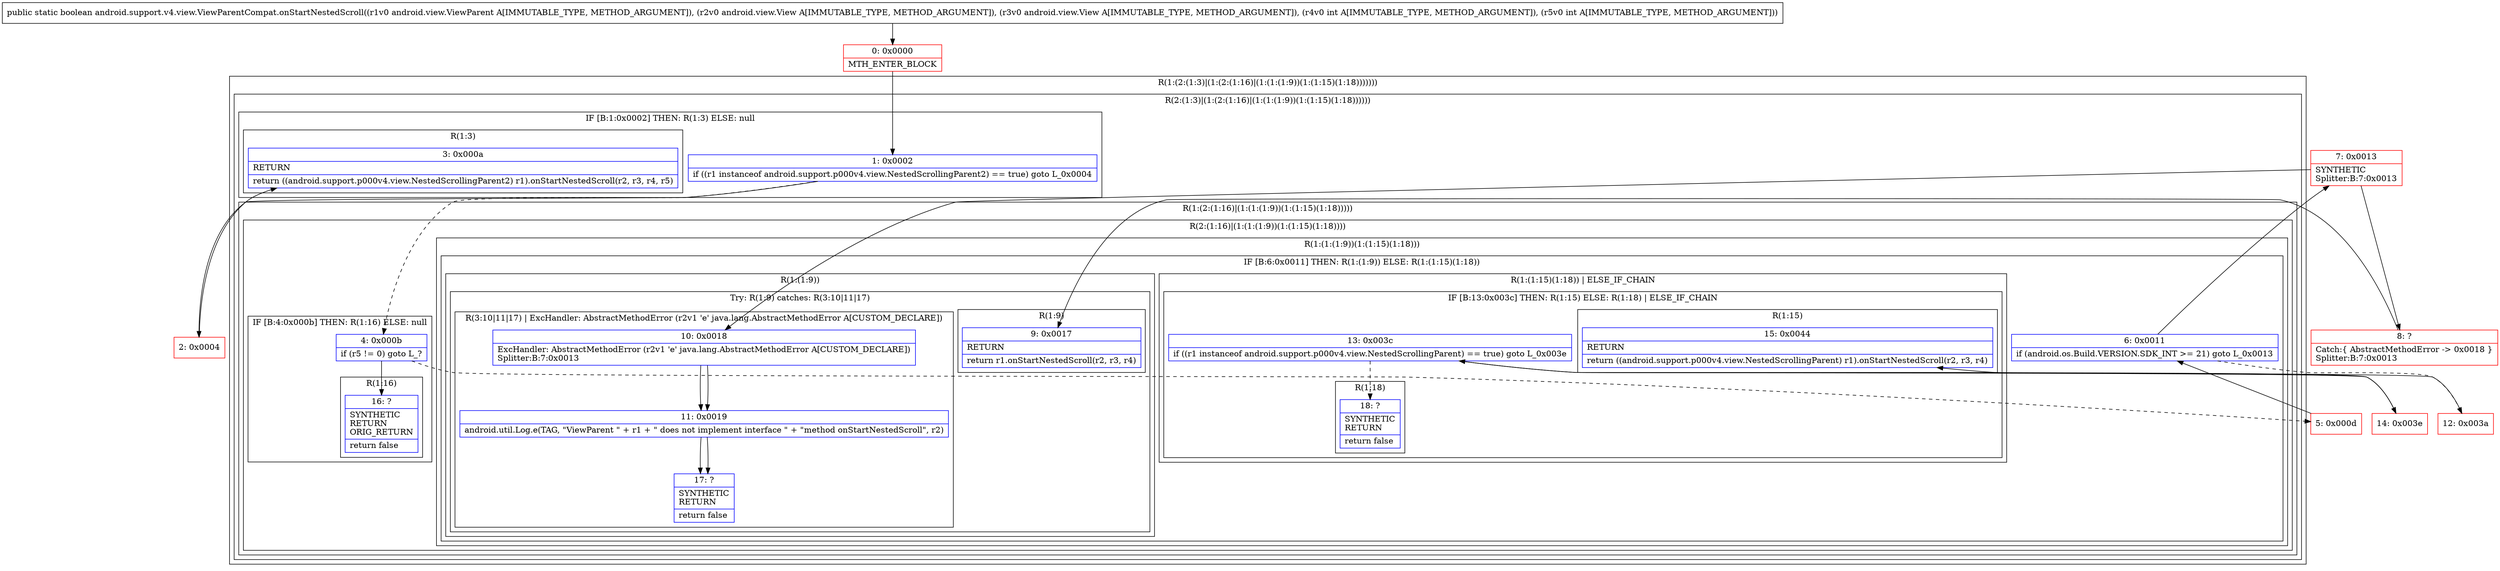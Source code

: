 digraph "CFG forandroid.support.v4.view.ViewParentCompat.onStartNestedScroll(Landroid\/view\/ViewParent;Landroid\/view\/View;Landroid\/view\/View;II)Z" {
subgraph cluster_Region_499523336 {
label = "R(1:(2:(1:3)|(1:(2:(1:16)|(1:(1:(1:9))(1:(1:15)(1:18)))))))";
node [shape=record,color=blue];
subgraph cluster_Region_339602071 {
label = "R(2:(1:3)|(1:(2:(1:16)|(1:(1:(1:9))(1:(1:15)(1:18))))))";
node [shape=record,color=blue];
subgraph cluster_IfRegion_1344670457 {
label = "IF [B:1:0x0002] THEN: R(1:3) ELSE: null";
node [shape=record,color=blue];
Node_1 [shape=record,label="{1\:\ 0x0002|if ((r1 instanceof android.support.p000v4.view.NestedScrollingParent2) == true) goto L_0x0004\l}"];
subgraph cluster_Region_656367556 {
label = "R(1:3)";
node [shape=record,color=blue];
Node_3 [shape=record,label="{3\:\ 0x000a|RETURN\l|return ((android.support.p000v4.view.NestedScrollingParent2) r1).onStartNestedScroll(r2, r3, r4, r5)\l}"];
}
}
subgraph cluster_Region_168573552 {
label = "R(1:(2:(1:16)|(1:(1:(1:9))(1:(1:15)(1:18)))))";
node [shape=record,color=blue];
subgraph cluster_Region_1897791732 {
label = "R(2:(1:16)|(1:(1:(1:9))(1:(1:15)(1:18))))";
node [shape=record,color=blue];
subgraph cluster_IfRegion_286244332 {
label = "IF [B:4:0x000b] THEN: R(1:16) ELSE: null";
node [shape=record,color=blue];
Node_4 [shape=record,label="{4\:\ 0x000b|if (r5 != 0) goto L_?\l}"];
subgraph cluster_Region_1278419318 {
label = "R(1:16)";
node [shape=record,color=blue];
Node_16 [shape=record,label="{16\:\ ?|SYNTHETIC\lRETURN\lORIG_RETURN\l|return false\l}"];
}
}
subgraph cluster_Region_663182650 {
label = "R(1:(1:(1:9))(1:(1:15)(1:18)))";
node [shape=record,color=blue];
subgraph cluster_IfRegion_639627422 {
label = "IF [B:6:0x0011] THEN: R(1:(1:9)) ELSE: R(1:(1:15)(1:18))";
node [shape=record,color=blue];
Node_6 [shape=record,label="{6\:\ 0x0011|if (android.os.Build.VERSION.SDK_INT \>= 21) goto L_0x0013\l}"];
subgraph cluster_Region_1251199340 {
label = "R(1:(1:9))";
node [shape=record,color=blue];
subgraph cluster_TryCatchRegion_536766937 {
label = "Try: R(1:9) catches: R(3:10|11|17)";
node [shape=record,color=blue];
subgraph cluster_Region_34441617 {
label = "R(1:9)";
node [shape=record,color=blue];
Node_9 [shape=record,label="{9\:\ 0x0017|RETURN\l|return r1.onStartNestedScroll(r2, r3, r4)\l}"];
}
subgraph cluster_Region_1531904590 {
label = "R(3:10|11|17) | ExcHandler: AbstractMethodError (r2v1 'e' java.lang.AbstractMethodError A[CUSTOM_DECLARE])\l";
node [shape=record,color=blue];
Node_10 [shape=record,label="{10\:\ 0x0018|ExcHandler: AbstractMethodError (r2v1 'e' java.lang.AbstractMethodError A[CUSTOM_DECLARE])\lSplitter:B:7:0x0013\l}"];
Node_11 [shape=record,label="{11\:\ 0x0019|android.util.Log.e(TAG, \"ViewParent \" + r1 + \" does not implement interface \" + \"method onStartNestedScroll\", r2)\l}"];
Node_17 [shape=record,label="{17\:\ ?|SYNTHETIC\lRETURN\l|return false\l}"];
}
}
}
subgraph cluster_Region_256080098 {
label = "R(1:(1:15)(1:18)) | ELSE_IF_CHAIN\l";
node [shape=record,color=blue];
subgraph cluster_IfRegion_1663006834 {
label = "IF [B:13:0x003c] THEN: R(1:15) ELSE: R(1:18) | ELSE_IF_CHAIN\l";
node [shape=record,color=blue];
Node_13 [shape=record,label="{13\:\ 0x003c|if ((r1 instanceof android.support.p000v4.view.NestedScrollingParent) == true) goto L_0x003e\l}"];
subgraph cluster_Region_229651585 {
label = "R(1:15)";
node [shape=record,color=blue];
Node_15 [shape=record,label="{15\:\ 0x0044|RETURN\l|return ((android.support.p000v4.view.NestedScrollingParent) r1).onStartNestedScroll(r2, r3, r4)\l}"];
}
subgraph cluster_Region_785254923 {
label = "R(1:18)";
node [shape=record,color=blue];
Node_18 [shape=record,label="{18\:\ ?|SYNTHETIC\lRETURN\l|return false\l}"];
}
}
}
}
}
}
}
}
}
subgraph cluster_Region_1531904590 {
label = "R(3:10|11|17) | ExcHandler: AbstractMethodError (r2v1 'e' java.lang.AbstractMethodError A[CUSTOM_DECLARE])\l";
node [shape=record,color=blue];
Node_10 [shape=record,label="{10\:\ 0x0018|ExcHandler: AbstractMethodError (r2v1 'e' java.lang.AbstractMethodError A[CUSTOM_DECLARE])\lSplitter:B:7:0x0013\l}"];
Node_11 [shape=record,label="{11\:\ 0x0019|android.util.Log.e(TAG, \"ViewParent \" + r1 + \" does not implement interface \" + \"method onStartNestedScroll\", r2)\l}"];
Node_17 [shape=record,label="{17\:\ ?|SYNTHETIC\lRETURN\l|return false\l}"];
}
Node_0 [shape=record,color=red,label="{0\:\ 0x0000|MTH_ENTER_BLOCK\l}"];
Node_2 [shape=record,color=red,label="{2\:\ 0x0004}"];
Node_5 [shape=record,color=red,label="{5\:\ 0x000d}"];
Node_7 [shape=record,color=red,label="{7\:\ 0x0013|SYNTHETIC\lSplitter:B:7:0x0013\l}"];
Node_8 [shape=record,color=red,label="{8\:\ ?|Catch:\{ AbstractMethodError \-\> 0x0018 \}\lSplitter:B:7:0x0013\l}"];
Node_12 [shape=record,color=red,label="{12\:\ 0x003a}"];
Node_14 [shape=record,color=red,label="{14\:\ 0x003e}"];
MethodNode[shape=record,label="{public static boolean android.support.v4.view.ViewParentCompat.onStartNestedScroll((r1v0 android.view.ViewParent A[IMMUTABLE_TYPE, METHOD_ARGUMENT]), (r2v0 android.view.View A[IMMUTABLE_TYPE, METHOD_ARGUMENT]), (r3v0 android.view.View A[IMMUTABLE_TYPE, METHOD_ARGUMENT]), (r4v0 int A[IMMUTABLE_TYPE, METHOD_ARGUMENT]), (r5v0 int A[IMMUTABLE_TYPE, METHOD_ARGUMENT])) }"];
MethodNode -> Node_0;
Node_1 -> Node_2;
Node_1 -> Node_4[style=dashed];
Node_4 -> Node_5[style=dashed];
Node_4 -> Node_16;
Node_6 -> Node_7;
Node_6 -> Node_12[style=dashed];
Node_10 -> Node_11;
Node_11 -> Node_17;
Node_13 -> Node_14;
Node_13 -> Node_18[style=dashed];
Node_10 -> Node_11;
Node_11 -> Node_17;
Node_0 -> Node_1;
Node_2 -> Node_3;
Node_5 -> Node_6;
Node_7 -> Node_8;
Node_7 -> Node_10;
Node_8 -> Node_9;
Node_12 -> Node_13;
Node_14 -> Node_15;
}


